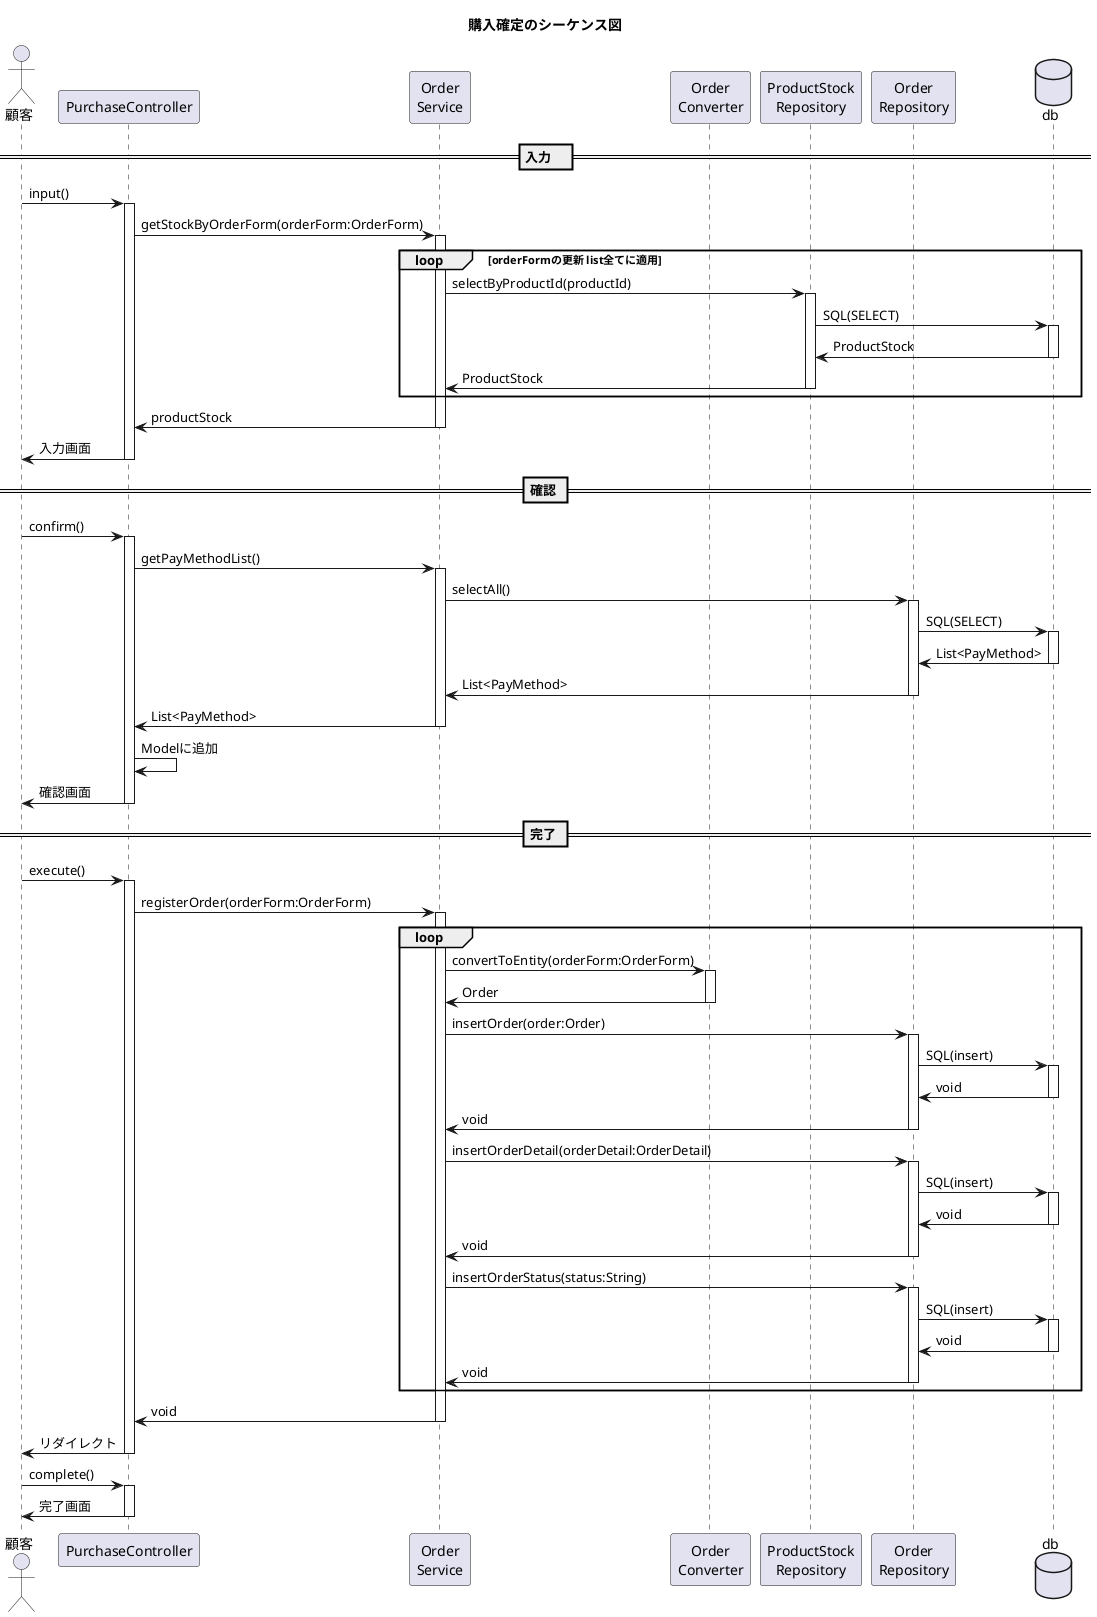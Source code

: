 @startuml

title 購入確定のシーケンス図
actor "顧客" as user
participant "PurchaseController" as controller
participant "Order\nService" as service
participant "Order\nConverter" as helper
participant "ProductStock\nRepository" as repository1
participant "Order\nRepository" as repository2
database "db" as db

== 入力　==
user -> controller++:input()
controller -> service++:getStockByOrderForm(orderForm:OrderForm)
loop orderFormの更新 list全てに適用
	service -> repository1++:selectByProductId(productId)
	repository1 -> db++:SQL(SELECT)
	db -> repository1--:ProductStock
	repository1 -> service--:ProductStock
end
service -> controller--:productStock
controller -> user--:入力画面

== 確認 ==
user -> controller++:confirm()
controller -> service++:getPayMethodList()
service -> repository2++:selectAll()
repository2 -> db++:SQL(SELECT)
repository2 <- db--:List<PayMethod>
service <- repository2--:List<PayMethod>
controller <- service--:List<PayMethod>
controller -> controller:Modelに追加
controller -> user--:確認画面

== 完了 ==
user -> controller++:execute()
controller -> service++:registerOrder(orderForm:OrderForm)
loop
	service -> helper++:convertToEntity(orderForm:OrderForm)
	service <- helper--:Order
	service -> repository2++:insertOrder(order:Order)
	repository2 -> db++:SQL(insert)
	repository2 <- db--:void
	service <- repository2--:void
	service -> repository2++:insertOrderDetail(orderDetail:OrderDetail)
	repository2 -> db++:SQL(insert)
	repository2 <- db--:void
	service <- repository2--:void
	service -> repository2++:insertOrderStatus(status:String)
	repository2 -> db++:SQL(insert)
	repository2 <- db--:void
	service <- repository2--:void
end
controller <- service--:void
user <- controller--:リダイレクト
user -> controller++:complete()
user <- controller--:完了画面

@enduml